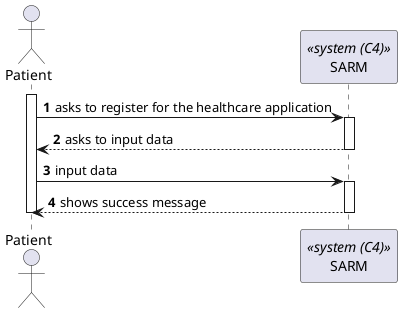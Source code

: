 @startuml process-view
autonumber

actor "Patient" as Patient
participant SARM as "SARM" <<system (C4)>>

activate Patient

    Patient -> SARM : asks to register for the healthcare application
    
    activate SARM

        SARM --> Patient : asks to input data

    deactivate SARM

    Patient -> SARM : input data

    activate SARM 
        SARM --> Patient: shows success message
        
    deactivate SARM

deactivate Patient

@enduml